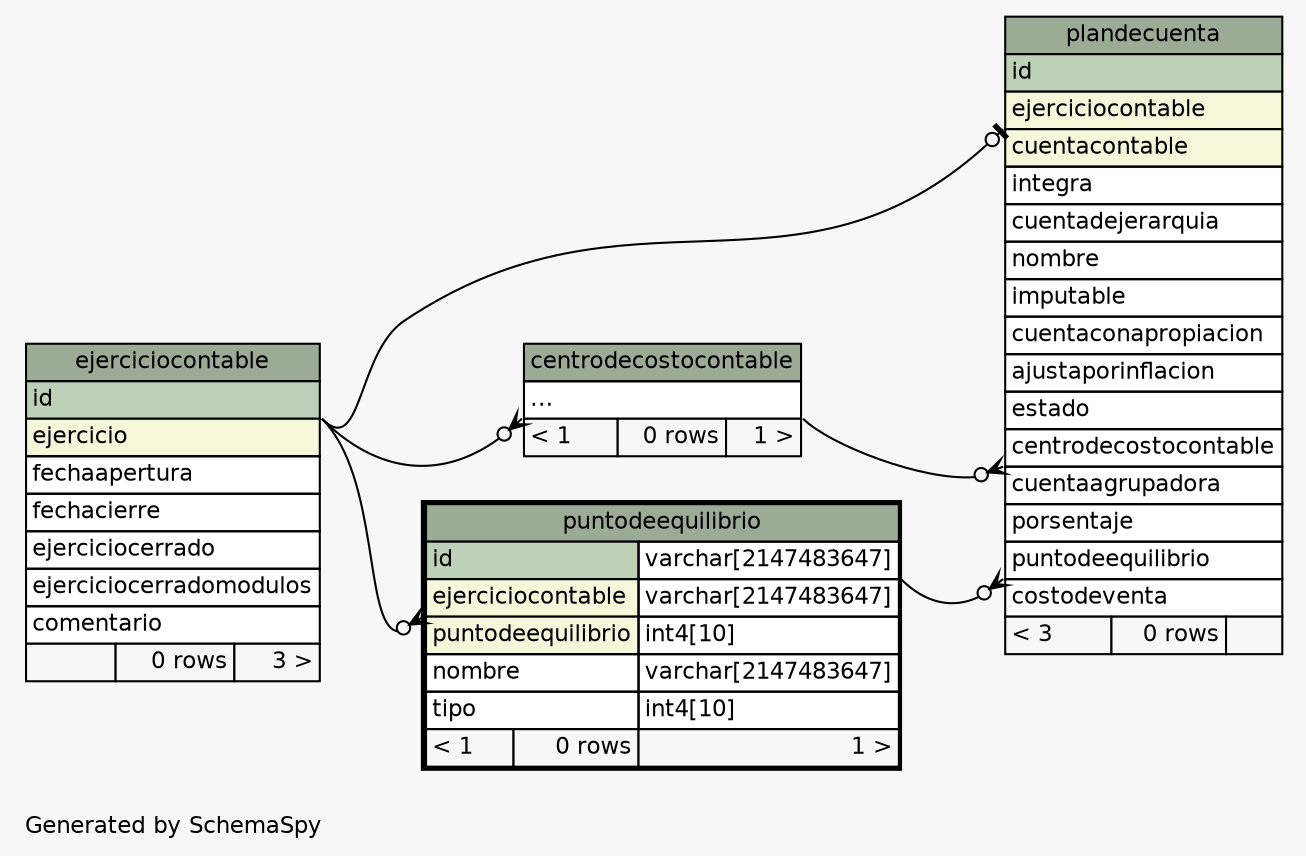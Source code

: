 // dot 2.2.1 on Windows 10 10.0
// SchemaSpy rev 590
digraph "twoDegreesRelationshipsDiagram" {
  graph [
    rankdir="RL"
    bgcolor="#f7f7f7"
    label="\nGenerated by SchemaSpy"
    labeljust="l"
    nodesep="0.18"
    ranksep="0.46"
    fontname="Helvetica"
    fontsize="11"
  ];
  node [
    fontname="Helvetica"
    fontsize="11"
    shape="plaintext"
  ];
  edge [
    arrowsize="0.8"
  ];
  "centrodecostocontable":"elipses":sw -> "ejerciciocontable":"id":se [arrowhead=none dir=back arrowtail=crowodot];
  "plandecuenta":"centrodecostocontable":sw -> "centrodecostocontable":"elipses":se [arrowhead=none dir=back arrowtail=crowodot];
  "plandecuenta":"ejerciciocontable":sw -> "ejerciciocontable":"id":se [arrowhead=none dir=back arrowtail=teeodot];
  "plandecuenta":"puntodeequilibrio":sw -> "puntodeequilibrio":"id.type":se [arrowhead=none dir=back arrowtail=crowodot];
  "puntodeequilibrio":"ejerciciocontable":sw -> "ejerciciocontable":"id":se [arrowhead=none dir=back arrowtail=crowodot];
  "centrodecostocontable" [
    label=<
    <TABLE BORDER="0" CELLBORDER="1" CELLSPACING="0" BGCOLOR="#ffffff">
      <TR><TD COLSPAN="3" BGCOLOR="#9bab96" ALIGN="CENTER">centrodecostocontable</TD></TR>
      <TR><TD PORT="elipses" COLSPAN="3" ALIGN="LEFT">...</TD></TR>
      <TR><TD ALIGN="LEFT" BGCOLOR="#f7f7f7">&lt; 1</TD><TD ALIGN="RIGHT" BGCOLOR="#f7f7f7">0 rows</TD><TD ALIGN="RIGHT" BGCOLOR="#f7f7f7">1 &gt;</TD></TR>
    </TABLE>>
    URL="centrodecostocontable.html"
    tooltip="centrodecostocontable"
  ];
  "ejerciciocontable" [
    label=<
    <TABLE BORDER="0" CELLBORDER="1" CELLSPACING="0" BGCOLOR="#ffffff">
      <TR><TD COLSPAN="3" BGCOLOR="#9bab96" ALIGN="CENTER">ejerciciocontable</TD></TR>
      <TR><TD PORT="id" COLSPAN="3" BGCOLOR="#bed1b8" ALIGN="LEFT">id</TD></TR>
      <TR><TD PORT="ejercicio" COLSPAN="3" BGCOLOR="#f4f7da" ALIGN="LEFT">ejercicio</TD></TR>
      <TR><TD PORT="fechaapertura" COLSPAN="3" ALIGN="LEFT">fechaapertura</TD></TR>
      <TR><TD PORT="fechacierre" COLSPAN="3" ALIGN="LEFT">fechacierre</TD></TR>
      <TR><TD PORT="ejerciciocerrado" COLSPAN="3" ALIGN="LEFT">ejerciciocerrado</TD></TR>
      <TR><TD PORT="ejerciciocerradomodulos" COLSPAN="3" ALIGN="LEFT">ejerciciocerradomodulos</TD></TR>
      <TR><TD PORT="comentario" COLSPAN="3" ALIGN="LEFT">comentario</TD></TR>
      <TR><TD ALIGN="LEFT" BGCOLOR="#f7f7f7">  </TD><TD ALIGN="RIGHT" BGCOLOR="#f7f7f7">0 rows</TD><TD ALIGN="RIGHT" BGCOLOR="#f7f7f7">3 &gt;</TD></TR>
    </TABLE>>
    URL="ejerciciocontable.html"
    tooltip="ejerciciocontable"
  ];
  "plandecuenta" [
    label=<
    <TABLE BORDER="0" CELLBORDER="1" CELLSPACING="0" BGCOLOR="#ffffff">
      <TR><TD COLSPAN="3" BGCOLOR="#9bab96" ALIGN="CENTER">plandecuenta</TD></TR>
      <TR><TD PORT="id" COLSPAN="3" BGCOLOR="#bed1b8" ALIGN="LEFT">id</TD></TR>
      <TR><TD PORT="ejerciciocontable" COLSPAN="3" BGCOLOR="#f4f7da" ALIGN="LEFT">ejerciciocontable</TD></TR>
      <TR><TD PORT="cuentacontable" COLSPAN="3" BGCOLOR="#f4f7da" ALIGN="LEFT">cuentacontable</TD></TR>
      <TR><TD PORT="integra" COLSPAN="3" ALIGN="LEFT">integra</TD></TR>
      <TR><TD PORT="cuentadejerarquia" COLSPAN="3" ALIGN="LEFT">cuentadejerarquia</TD></TR>
      <TR><TD PORT="nombre" COLSPAN="3" ALIGN="LEFT">nombre</TD></TR>
      <TR><TD PORT="imputable" COLSPAN="3" ALIGN="LEFT">imputable</TD></TR>
      <TR><TD PORT="cuentaconapropiacion" COLSPAN="3" ALIGN="LEFT">cuentaconapropiacion</TD></TR>
      <TR><TD PORT="ajustaporinflacion" COLSPAN="3" ALIGN="LEFT">ajustaporinflacion</TD></TR>
      <TR><TD PORT="estado" COLSPAN="3" ALIGN="LEFT">estado</TD></TR>
      <TR><TD PORT="centrodecostocontable" COLSPAN="3" ALIGN="LEFT">centrodecostocontable</TD></TR>
      <TR><TD PORT="cuentaagrupadora" COLSPAN="3" ALIGN="LEFT">cuentaagrupadora</TD></TR>
      <TR><TD PORT="porsentaje" COLSPAN="3" ALIGN="LEFT">porsentaje</TD></TR>
      <TR><TD PORT="puntodeequilibrio" COLSPAN="3" ALIGN="LEFT">puntodeequilibrio</TD></TR>
      <TR><TD PORT="costodeventa" COLSPAN="3" ALIGN="LEFT">costodeventa</TD></TR>
      <TR><TD ALIGN="LEFT" BGCOLOR="#f7f7f7">&lt; 3</TD><TD ALIGN="RIGHT" BGCOLOR="#f7f7f7">0 rows</TD><TD ALIGN="RIGHT" BGCOLOR="#f7f7f7">  </TD></TR>
    </TABLE>>
    URL="plandecuenta.html"
    tooltip="plandecuenta"
  ];
  "puntodeequilibrio" [
    label=<
    <TABLE BORDER="2" CELLBORDER="1" CELLSPACING="0" BGCOLOR="#ffffff">
      <TR><TD COLSPAN="3" BGCOLOR="#9bab96" ALIGN="CENTER">puntodeequilibrio</TD></TR>
      <TR><TD PORT="id" COLSPAN="2" BGCOLOR="#bed1b8" ALIGN="LEFT">id</TD><TD PORT="id.type" ALIGN="LEFT">varchar[2147483647]</TD></TR>
      <TR><TD PORT="ejerciciocontable" COLSPAN="2" BGCOLOR="#f4f7da" ALIGN="LEFT">ejerciciocontable</TD><TD PORT="ejerciciocontable.type" ALIGN="LEFT">varchar[2147483647]</TD></TR>
      <TR><TD PORT="puntodeequilibrio" COLSPAN="2" BGCOLOR="#f4f7da" ALIGN="LEFT">puntodeequilibrio</TD><TD PORT="puntodeequilibrio.type" ALIGN="LEFT">int4[10]</TD></TR>
      <TR><TD PORT="nombre" COLSPAN="2" ALIGN="LEFT">nombre</TD><TD PORT="nombre.type" ALIGN="LEFT">varchar[2147483647]</TD></TR>
      <TR><TD PORT="tipo" COLSPAN="2" ALIGN="LEFT">tipo</TD><TD PORT="tipo.type" ALIGN="LEFT">int4[10]</TD></TR>
      <TR><TD ALIGN="LEFT" BGCOLOR="#f7f7f7">&lt; 1</TD><TD ALIGN="RIGHT" BGCOLOR="#f7f7f7">0 rows</TD><TD ALIGN="RIGHT" BGCOLOR="#f7f7f7">1 &gt;</TD></TR>
    </TABLE>>
    URL="puntodeequilibrio.html"
    tooltip="puntodeequilibrio"
  ];
}
